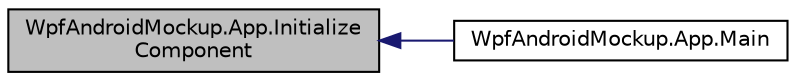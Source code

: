 digraph "WpfAndroidMockup.App.InitializeComponent"
{
 // INTERACTIVE_SVG=YES
  edge [fontname="Helvetica",fontsize="10",labelfontname="Helvetica",labelfontsize="10"];
  node [fontname="Helvetica",fontsize="10",shape=record];
  rankdir="LR";
  Node1 [label="WpfAndroidMockup.App.Initialize\lComponent",height=0.2,width=0.4,color="black", fillcolor="grey75", style="filled", fontcolor="black"];
  Node1 -> Node2 [dir="back",color="midnightblue",fontsize="10",style="solid",fontname="Helvetica"];
  Node2 [label="WpfAndroidMockup.App.Main",height=0.2,width=0.4,color="black", fillcolor="white", style="filled",URL="$class_wpf_android_mockup_1_1_app.html#a6b0d1c30498afe143e942a4a6d361af1",tooltip="Application Entry Point. "];
}
